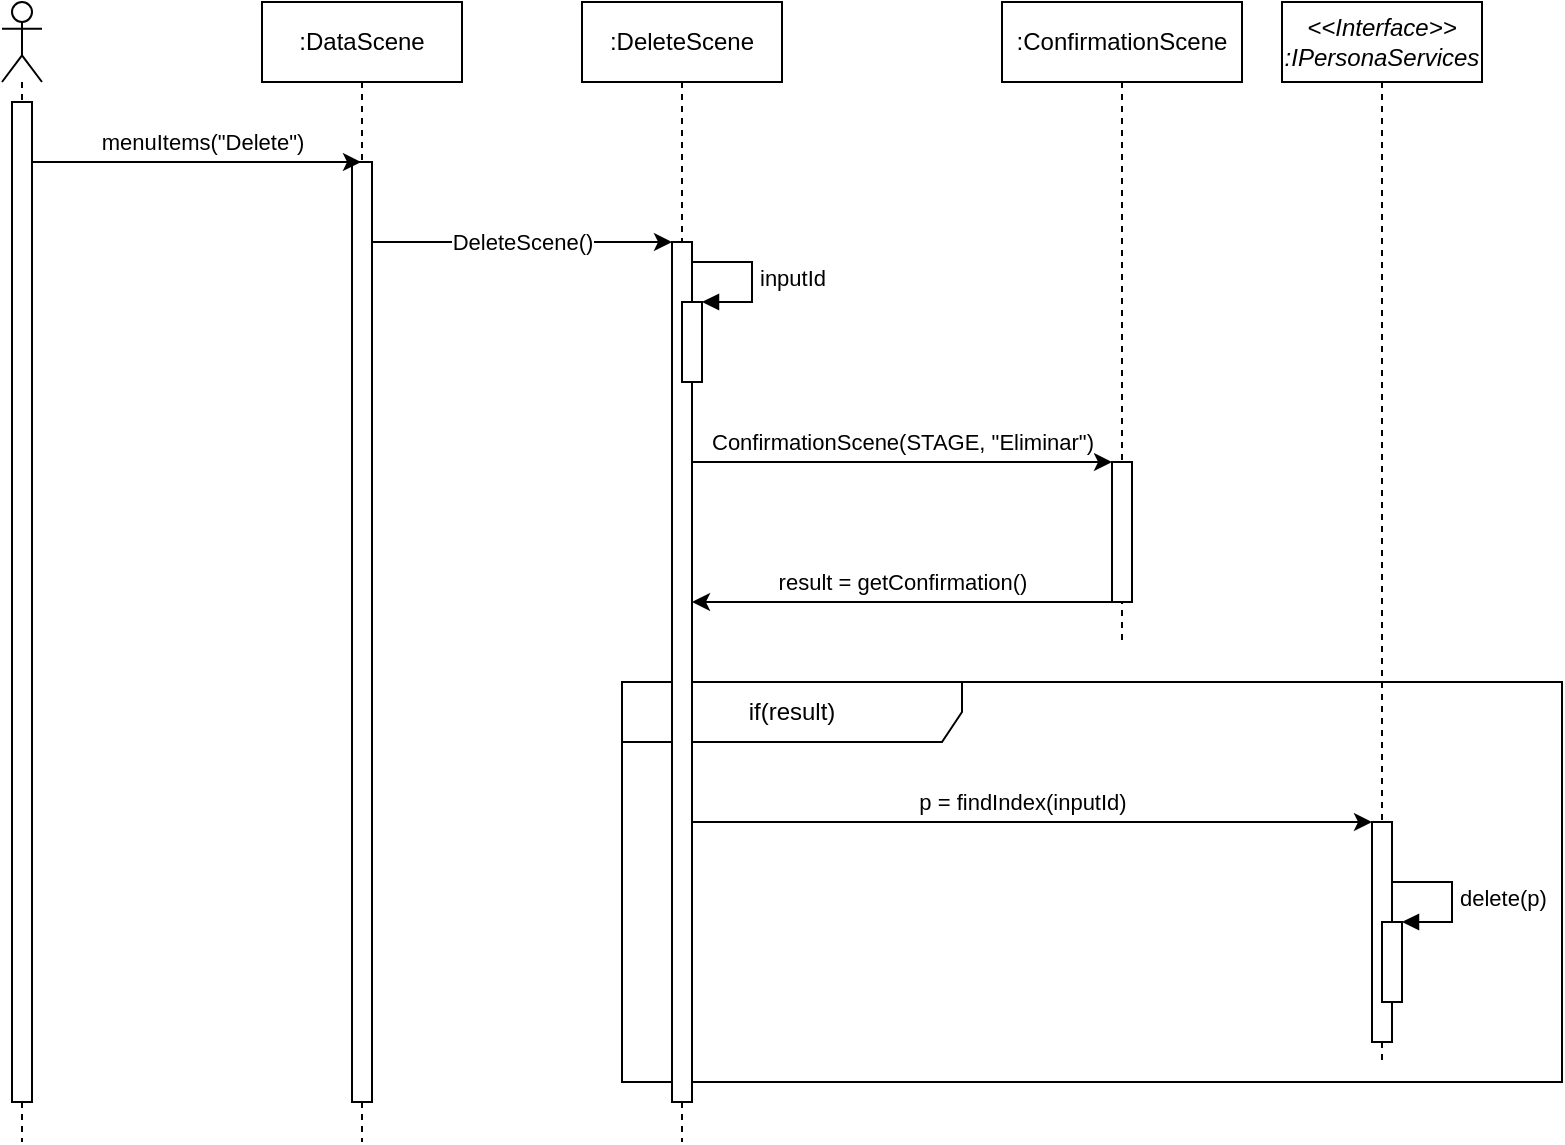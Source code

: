 <mxfile version="14.6.13" type="device"><diagram id="Il6IumB2Sr9x9798aDmi" name="Página-1"><mxGraphModel dx="1422" dy="822" grid="1" gridSize="10" guides="1" tooltips="1" connect="1" arrows="1" fold="1" page="1" pageScale="1" pageWidth="827" pageHeight="1169" math="0" shadow="0"><root><mxCell id="0"/><mxCell id="1" parent="0"/><mxCell id="UiExLy__p5RVfXmkwRoL-21" value="if(result)" style="shape=umlFrame;whiteSpace=wrap;html=1;width=170;height=30;" vertex="1" parent="1"><mxGeometry x="360" y="380" width="470" height="200" as="geometry"/></mxCell><mxCell id="UiExLy__p5RVfXmkwRoL-1" value="" style="shape=umlLifeline;participant=umlActor;perimeter=lifelinePerimeter;whiteSpace=wrap;html=1;container=1;collapsible=0;recursiveResize=0;verticalAlign=top;spacingTop=36;outlineConnect=0;" vertex="1" parent="1"><mxGeometry x="50" y="40" width="20" height="570" as="geometry"/></mxCell><mxCell id="UiExLy__p5RVfXmkwRoL-2" value="" style="html=1;points=[];perimeter=orthogonalPerimeter;" vertex="1" parent="UiExLy__p5RVfXmkwRoL-1"><mxGeometry x="5" y="50" width="10" height="500" as="geometry"/></mxCell><mxCell id="UiExLy__p5RVfXmkwRoL-3" value=":DataScene" style="shape=umlLifeline;perimeter=lifelinePerimeter;whiteSpace=wrap;html=1;container=1;collapsible=0;recursiveResize=0;outlineConnect=0;" vertex="1" parent="1"><mxGeometry x="180" y="40" width="100" height="570" as="geometry"/></mxCell><mxCell id="UiExLy__p5RVfXmkwRoL-4" value="" style="html=1;points=[];perimeter=orthogonalPerimeter;" vertex="1" parent="UiExLy__p5RVfXmkwRoL-3"><mxGeometry x="45" y="80" width="10" height="470" as="geometry"/></mxCell><mxCell id="UiExLy__p5RVfXmkwRoL-5" value="menuItems(&quot;Delete&quot;)" style="edgeStyle=orthogonalEdgeStyle;rounded=0;orthogonalLoop=1;jettySize=auto;html=1;" edge="1" parent="1" source="UiExLy__p5RVfXmkwRoL-2" target="UiExLy__p5RVfXmkwRoL-3"><mxGeometry x="0.033" y="10" relative="1" as="geometry"><Array as="points"><mxPoint x="150" y="120"/><mxPoint x="150" y="120"/></Array><mxPoint as="offset"/></mxGeometry></mxCell><mxCell id="UiExLy__p5RVfXmkwRoL-6" value=":DeleteScene" style="shape=umlLifeline;perimeter=lifelinePerimeter;whiteSpace=wrap;html=1;container=1;collapsible=0;recursiveResize=0;outlineConnect=0;" vertex="1" parent="1"><mxGeometry x="340" y="40" width="100" height="570" as="geometry"/></mxCell><mxCell id="UiExLy__p5RVfXmkwRoL-7" value="" style="html=1;points=[];perimeter=orthogonalPerimeter;" vertex="1" parent="UiExLy__p5RVfXmkwRoL-6"><mxGeometry x="45" y="120" width="10" height="430" as="geometry"/></mxCell><mxCell id="UiExLy__p5RVfXmkwRoL-15" value="" style="html=1;points=[];perimeter=orthogonalPerimeter;" vertex="1" parent="UiExLy__p5RVfXmkwRoL-6"><mxGeometry x="50" y="150" width="10" height="40" as="geometry"/></mxCell><mxCell id="UiExLy__p5RVfXmkwRoL-16" value="inputId" style="edgeStyle=orthogonalEdgeStyle;html=1;align=left;spacingLeft=2;endArrow=block;rounded=0;entryX=1;entryY=0;" edge="1" target="UiExLy__p5RVfXmkwRoL-15" parent="UiExLy__p5RVfXmkwRoL-6"><mxGeometry relative="1" as="geometry"><mxPoint x="55" y="130" as="sourcePoint"/><Array as="points"><mxPoint x="85" y="130"/></Array></mxGeometry></mxCell><mxCell id="UiExLy__p5RVfXmkwRoL-8" value="DeleteScene()" style="edgeStyle=orthogonalEdgeStyle;rounded=0;orthogonalLoop=1;jettySize=auto;html=1;" edge="1" parent="1" source="UiExLy__p5RVfXmkwRoL-4" target="UiExLy__p5RVfXmkwRoL-7"><mxGeometry relative="1" as="geometry"><Array as="points"><mxPoint x="300" y="160"/><mxPoint x="300" y="160"/></Array></mxGeometry></mxCell><mxCell id="UiExLy__p5RVfXmkwRoL-17" value=":ConfirmationScene" style="shape=umlLifeline;perimeter=lifelinePerimeter;whiteSpace=wrap;html=1;container=1;collapsible=0;recursiveResize=0;outlineConnect=0;" vertex="1" parent="1"><mxGeometry x="550" y="40" width="120" height="320" as="geometry"/></mxCell><mxCell id="UiExLy__p5RVfXmkwRoL-18" value="" style="html=1;points=[];perimeter=orthogonalPerimeter;" vertex="1" parent="UiExLy__p5RVfXmkwRoL-17"><mxGeometry x="55" y="230" width="10" height="70" as="geometry"/></mxCell><mxCell id="UiExLy__p5RVfXmkwRoL-19" value="ConfirmationScene(STAGE, &quot;Eliminar&quot;)" style="edgeStyle=orthogonalEdgeStyle;rounded=0;orthogonalLoop=1;jettySize=auto;html=1;" edge="1" parent="1" source="UiExLy__p5RVfXmkwRoL-7" target="UiExLy__p5RVfXmkwRoL-18"><mxGeometry y="10" relative="1" as="geometry"><Array as="points"><mxPoint x="490" y="270"/><mxPoint x="490" y="270"/></Array><mxPoint as="offset"/></mxGeometry></mxCell><mxCell id="UiExLy__p5RVfXmkwRoL-20" value="result = getConfirmation()" style="edgeStyle=orthogonalEdgeStyle;rounded=0;orthogonalLoop=1;jettySize=auto;html=1;" edge="1" parent="1" source="UiExLy__p5RVfXmkwRoL-18" target="UiExLy__p5RVfXmkwRoL-7"><mxGeometry y="-10" relative="1" as="geometry"><Array as="points"><mxPoint x="500" y="340"/><mxPoint x="500" y="340"/></Array><mxPoint as="offset"/></mxGeometry></mxCell><mxCell id="UiExLy__p5RVfXmkwRoL-22" value="&amp;lt;&amp;lt;Interface&amp;gt;&amp;gt;&lt;br&gt;:IPersonaServices" style="shape=umlLifeline;perimeter=lifelinePerimeter;whiteSpace=wrap;html=1;container=1;collapsible=0;recursiveResize=0;outlineConnect=0;fontStyle=2" vertex="1" parent="1"><mxGeometry x="690" y="40" width="100" height="530" as="geometry"/></mxCell><mxCell id="UiExLy__p5RVfXmkwRoL-23" value="" style="html=1;points=[];perimeter=orthogonalPerimeter;" vertex="1" parent="UiExLy__p5RVfXmkwRoL-22"><mxGeometry x="45" y="410" width="10" height="110" as="geometry"/></mxCell><mxCell id="UiExLy__p5RVfXmkwRoL-27" value="" style="html=1;points=[];perimeter=orthogonalPerimeter;" vertex="1" parent="UiExLy__p5RVfXmkwRoL-22"><mxGeometry x="50" y="460" width="10" height="40" as="geometry"/></mxCell><mxCell id="UiExLy__p5RVfXmkwRoL-28" value="delete(p)" style="edgeStyle=orthogonalEdgeStyle;html=1;align=left;spacingLeft=2;endArrow=block;rounded=0;entryX=1;entryY=0;" edge="1" target="UiExLy__p5RVfXmkwRoL-27" parent="UiExLy__p5RVfXmkwRoL-22"><mxGeometry relative="1" as="geometry"><mxPoint x="55" y="440" as="sourcePoint"/><Array as="points"><mxPoint x="85" y="440"/></Array></mxGeometry></mxCell><mxCell id="UiExLy__p5RVfXmkwRoL-24" value="p = findIndex(inputId)" style="edgeStyle=orthogonalEdgeStyle;rounded=0;orthogonalLoop=1;jettySize=auto;html=1;" edge="1" parent="1" source="UiExLy__p5RVfXmkwRoL-7" target="UiExLy__p5RVfXmkwRoL-23"><mxGeometry x="-0.029" y="10" relative="1" as="geometry"><Array as="points"><mxPoint x="580" y="450"/><mxPoint x="580" y="450"/></Array><mxPoint as="offset"/></mxGeometry></mxCell></root></mxGraphModel></diagram></mxfile>